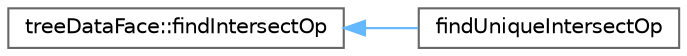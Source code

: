 digraph "Graphical Class Hierarchy"
{
 // LATEX_PDF_SIZE
  bgcolor="transparent";
  edge [fontname=Helvetica,fontsize=10,labelfontname=Helvetica,labelfontsize=10];
  node [fontname=Helvetica,fontsize=10,shape=box,height=0.2,width=0.4];
  rankdir="LR";
  Node0 [id="Node000000",label="treeDataFace::findIntersectOp",height=0.2,width=0.4,color="grey40", fillcolor="white", style="filled",URL="$classFoam_1_1treeDataFace_1_1findIntersectOp.html",tooltip=" "];
  Node0 -> Node1 [id="edge5515_Node000000_Node000001",dir="back",color="steelblue1",style="solid",tooltip=" "];
  Node1 [id="Node000001",label="findUniqueIntersectOp",height=0.2,width=0.4,color="grey40", fillcolor="white", style="filled",URL="$classFoam_1_1findUniqueIntersectOp.html",tooltip=" "];
}
